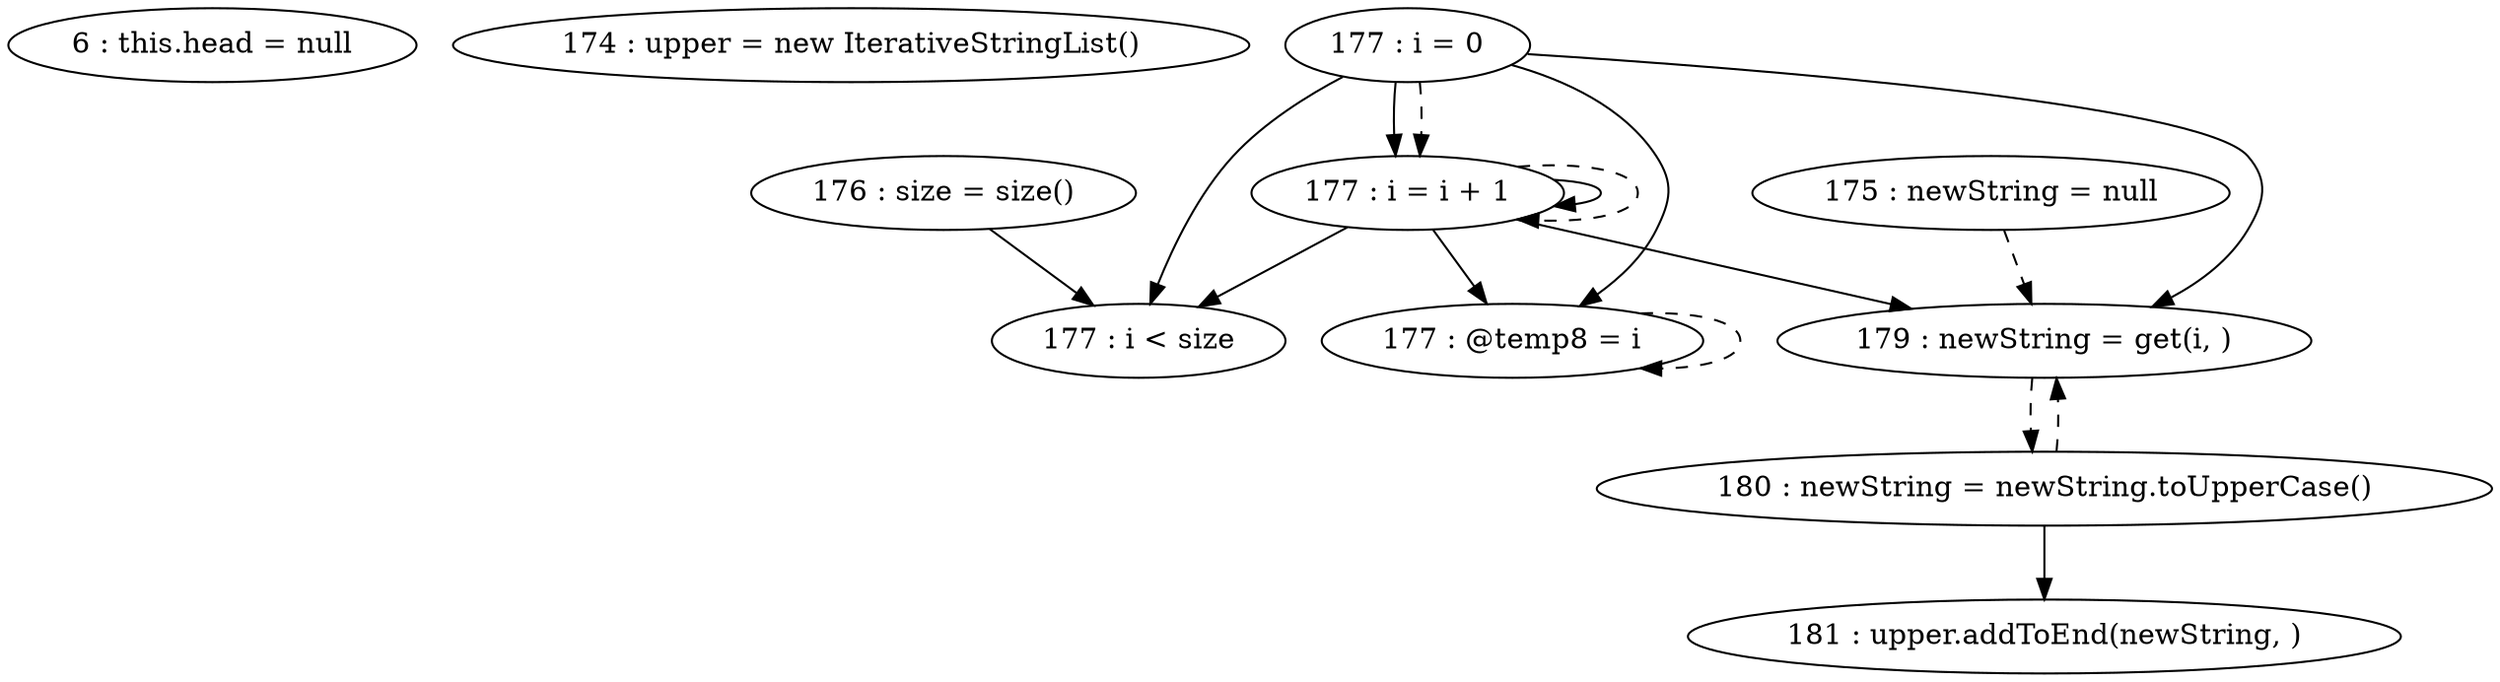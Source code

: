 digraph G {
"6 : this.head = null"
"174 : upper = new IterativeStringList()"
"175 : newString = null"
"175 : newString = null" -> "179 : newString = get(i, )" [style=dashed]
"176 : size = size()"
"176 : size = size()" -> "177 : i < size"
"177 : i = 0"
"177 : i = 0" -> "179 : newString = get(i, )"
"177 : i = 0" -> "177 : @temp8 = i"
"177 : i = 0" -> "177 : i = i + 1"
"177 : i = 0" -> "177 : i < size"
"177 : i = 0" -> "177 : i = i + 1" [style=dashed]
"177 : i < size"
"179 : newString = get(i, )"
"179 : newString = get(i, )" -> "180 : newString = newString.toUpperCase()" [style=dashed]
"180 : newString = newString.toUpperCase()"
"180 : newString = newString.toUpperCase()" -> "181 : upper.addToEnd(newString, )"
"180 : newString = newString.toUpperCase()" -> "179 : newString = get(i, )" [style=dashed]
"181 : upper.addToEnd(newString, )"
"177 : @temp8 = i"
"177 : @temp8 = i" -> "177 : @temp8 = i" [style=dashed]
"177 : i = i + 1"
"177 : i = i + 1" -> "179 : newString = get(i, )"
"177 : i = i + 1" -> "177 : @temp8 = i"
"177 : i = i + 1" -> "177 : i = i + 1"
"177 : i = i + 1" -> "177 : i < size"
"177 : i = i + 1" -> "177 : i = i + 1" [style=dashed]
}